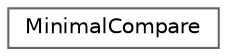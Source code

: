 digraph "类继承关系图"
{
 // LATEX_PDF_SIZE
  bgcolor="transparent";
  edge [fontname=Helvetica,fontsize=10,labelfontname=Helvetica,labelfontsize=10];
  node [fontname=Helvetica,fontsize=10,shape=box,height=0.2,width=0.4];
  rankdir="LR";
  Node0 [id="Node000000",label="MinimalCompare",height=0.2,width=0.4,color="grey40", fillcolor="white", style="filled",URL="$class_minimal_compare.html",tooltip="Defines a comparison function object for Minimal"];
}

